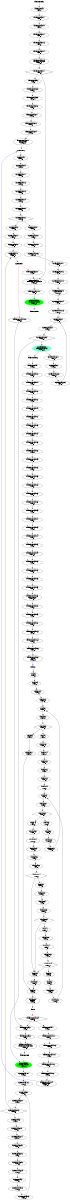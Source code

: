 digraph "CFG" {
fontsize=10;
orientation="portrait";
rankdir="TB";
size="10,8";
_thrFunc0___bb [fontsize=10, label="\"_thrFunc0___bb\"\nWCET=4", width="0.01"];
_thrFunc0___bb__7 [fontsize=10, label="\"_thrFunc0___bb__7\"\nWCET=4", width="0.01"];
_thrFunc0___bb__9 [fontsize=10, label="\"_thrFunc0___bb__9\"\nWCET=4", width="0.01"];
_thrFunc0___bb__11 [fontsize=10, label="\"_thrFunc0___bb__11\"\nWCET=4", width="0.01"];
_thrFunc0___bb__13 [fontsize=10, label="\"_thrFunc0___bb__13\"\nWCET=4", width="0.01"];
_thrFunc0___bb__14 [fontsize=10, label="\"_thrFunc0___bb__14\"\nWCET=4", width="0.01"];
_thrFunc0___bb__15 [fontsize=10, label="_thrFunc0___bb__15\n(_thrFunc0_)mysingle\nWCET=13", width="0.01"];
_thrFunc0___bb__17 [fontsize=10, label="\"_thrFunc0___bb__17\"\nWCET=5", shape=diamond, width="0.01"];
_thrFunc0___bb8 [fontsize=10, label="\"_thrFunc0___bb8\"\nWCET=4", width="0.01"];
_thrFunc0___bb8__2 [fontsize=10, label="\"_thrFunc0___bb8__2\"\nWCET=4", width="0.01"];
_thrFunc0___bb8__5 [fontsize=10, label="\"_thrFunc0___bb8__5\"\nWCET=13", width="0.01"];
_thrFunc0___bb8__6 [fontsize=10, label="\"_thrFunc0___bb8__6\"\nWCET=4", width="0.01"];
_thrFunc0___bb8__7 [fontsize=10, label="\"_thrFunc0___bb8__7\"\nWCET=4", width="0.01"];
_thrFunc0___bb8__8 [fontsize=10, label="\"_thrFunc0___bb8__8\"\nWCET=4", width="0.01"];
_thrFunc0___bb8__9 [fontsize=10, label="\"_thrFunc0___bb8__9\"\nWCET=4", width="0.01"];
_thrFunc0___bb8__10 [fontsize=10, label="_thrFunc0___bb8__10\nCALL nqueens\nWCET=13", width="0.01"];
_thrFunc0___bb8__11 [fontsize=10, label="\"_thrFunc0___bb8__11\"\nWCET=0", width="0.01"];
_thrFunc0___bb17 [fontsize=10, label="_thrFunc0___bb17\n(_thrFunc0_)leaving_single\nWCET=13", width="0.01"];
_thrFunc0___bb17__1 [fontsize=10, label="\"_thrFunc0___bb17__1\"\nWCET=0", width="0.01"];
_thrFunc0___bb18 [color=green, fontsize=10, label="_thrFunc0___bb18\n(_thrFunc0_)taskwait\nWCET=13", style=filled, width="0.01"];
_thrFunc0__entry [color="white", fontsize=10, height="0.01", label="_thrFunc0__entry", width="0.01"];
_thrFunc0__exit [color="white", fontsize=10, label="_thrFunc0__exit", width="0.01"];
nqueens__bb [fontsize=10, label="\"nqueens__bb\"\nWCET=4", width="0.01"];
nqueens__bb__9 [fontsize=10, label="\"nqueens__bb__9\"\nWCET=4", width="0.01"];
nqueens__bb__11 [fontsize=10, label="\"nqueens__bb__11\"\nWCET=4", width="0.01"];
nqueens__bb__13 [fontsize=10, label="\"nqueens__bb__13\"\nWCET=4", width="0.01"];
nqueens__bb__15 [fontsize=10, label="\"nqueens__bb__15\"\nWCET=4", width="0.01"];
nqueens__bb__19 [fontsize=10, label="\"nqueens__bb__19\"\nWCET=4", width="0.01"];
nqueens__bb__20 [fontsize=10, label="\"nqueens__bb__20\"\nWCET=4", width="0.01"];
nqueens__bb__22 [fontsize=10, label="\"nqueens__bb__22\"\nWCET=5", shape=diamond, width="0.01"];
nqueens__bb8 [fontsize=10, label="\"nqueens__bb8\"\nWCET=4", width="0.01"];
nqueens__bb8__1 [fontsize=10, label="\"nqueens__bb8__1\"\nWCET=4", width="0.01"];
nqueens__bb8__2 [fontsize=10, label="\"nqueens__bb8__2\"\nWCET=0", width="0.01"];
nqueens__bb10 [fontsize=10, label="\"nqueens__bb10\"\nWCET=4", width="0.01"];
nqueens__bb10__1 [fontsize=10, label="\"nqueens__bb10__1\"\nWCET=4", width="0.01"];
nqueens__bb10__2 [fontsize=10, label="\"nqueens__bb10__2\"\nWCET=4", width="0.01"];
nqueens__bb10__5 [fontsize=10, label="\"nqueens__bb10__5\"\nWCET=13", width="0.01"];
nqueens__bb10__7 [fontsize=10, label="\"nqueens__bb10__7\"\nWCET=4", width="0.01"];
nqueens__bb10__8 [fontsize=10, label="\"nqueens__bb10__8\"\nWCET=4", width="0.01"];
nqueens__bb10__10 [fontsize=10, label="\"nqueens__bb10__10\"\nWCET=4", width="0.01"];
nqueens__bb10__13 [fontsize=10, label="nqueens__bb10__13\nCALL memset\nWCET=18", width="0.01"];
nqueens__bb10__14 [fontsize=10, label="\"nqueens__bb10__14\"\nWCET=4", width="0.01"];
nqueens__bb10__15 [fontsize=10, label="\"nqueens__bb10__15\"\nWCET=0", width="0.01"];
nqueens__bb22 [fontsize=10, label="\"nqueens__bb22\"\nWCET=4", width="0.01"];
nqueens__bb22__1 [fontsize=10, label="\"nqueens__bb22__1\"\nWCET=4", width="0.01"];
nqueens__bb22__3 [fontsize=10, label="\"nqueens__bb22__3\"\nWCET=5", shape=diamond, width="0.01"];
nqueens__bb26 [color=aquamarine, fontsize=10, label="nqueens__bb26\nCREATE _taskFunc0_\nWCET=13", style=filled, width="0.01"];
nqueens__bb26__1 [fontsize=10, label="\"nqueens__bb26__1\"\nWCET=0", width="0.01"];
nqueens__bb28 [fontsize=10, label="\"nqueens__bb28\"\nWCET=4", width="0.01"];
nqueens__bb28__2 [fontsize=10, label="\"nqueens__bb28__2\"\nWCET=6", width="0.01"];
nqueens__bb28__3 [fontsize=10, label="\"nqueens__bb28__3\"\nWCET=0", width="0.01"];
nqueens__bb31 [color=green, fontsize=10, label="nqueens__bb31\n(nqueens)taskwait\nWCET=13", style=filled, width="0.01"];
nqueens__bb31__1 [fontsize=10, label="\"nqueens__bb31__1\"\nWCET=4", width="0.01"];
nqueens__bb31__2 [fontsize=10, label="\"nqueens__bb31__2\"\nWCET=0", width="0.01"];
nqueens__bb32 [fontsize=10, label="\"nqueens__bb32\"\nWCET=4", width="0.01"];
nqueens__bb32__1 [fontsize=10, label="\"nqueens__bb32__1\"\nWCET=4", width="0.01"];
nqueens__bb32__3 [fontsize=10, label="\"nqueens__bb32__3\"\nWCET=5", shape=diamond, width="0.01"];
nqueens__bb36 [fontsize=10, label="\"nqueens__bb36\"\nWCET=4", width="0.01"];
nqueens__bb36__2 [fontsize=10, label="\"nqueens__bb36__2\"\nWCET=4", width="0.01"];
nqueens__bb36__4 [fontsize=10, label="\"nqueens__bb36__4\"\nWCET=11", width="0.01"];
nqueens__bb36__5 [fontsize=10, label="\"nqueens__bb36__5\"\nWCET=4", width="0.01"];
nqueens__bb36__6 [fontsize=10, label="\"nqueens__bb36__6\"\nWCET=4", width="0.01"];
nqueens__bb36__8 [fontsize=10, label="\"nqueens__bb36__8\"\nWCET=6", width="0.01"];
nqueens__bb36__9 [fontsize=10, label="\"nqueens__bb36__9\"\nWCET=0", width="0.01"];
nqueens__bb45 [fontsize=10, label="\"nqueens__bb45\"\nWCET=4", width="0.01"];
nqueens__bb45__2 [fontsize=10, label="\"nqueens__bb45__2\"\nWCET=6", width="0.01"];
nqueens__bb45__3 [fontsize=10, label="\"nqueens__bb45__3\"\nWCET=0", width="0.01"];
nqueens__bb48 [fontsize=10, label="\"nqueens__bb48\"\nRETURN\nWCET=0", width="0.01"];
nqueens_entry [color="white", fontsize=10, height="0.01", label="nqueens_entry", width="0.01"];
nqueens_exit [color="white", fontsize=10, label="nqueens_exit", width="0.01"];
_taskFunc0___bb [fontsize=10, label="\"_taskFunc0___bb\"\nWCET=4", width="0.01"];
_taskFunc0___bb__12 [fontsize=10, label="\"_taskFunc0___bb__12\"\nWCET=4", width="0.01"];
_taskFunc0___bb__14 [fontsize=10, label="\"_taskFunc0___bb__14\"\nWCET=4", width="0.01"];
_taskFunc0___bb__16 [fontsize=10, label="\"_taskFunc0___bb__16\"\nWCET=4", width="0.01"];
_taskFunc0___bb__18 [fontsize=10, label="\"_taskFunc0___bb__18\"\nWCET=4", width="0.01"];
_taskFunc0___bb__19 [fontsize=10, label="\"_taskFunc0___bb__19\"\nWCET=4", width="0.01"];
_taskFunc0___bb__21 [fontsize=10, label="\"_taskFunc0___bb__21\"\nWCET=4", width="0.01"];
_taskFunc0___bb__23 [fontsize=10, label="\"_taskFunc0___bb__23\"\nWCET=6", width="0.01"];
_taskFunc0___bb__24 [fontsize=10, label="\"_taskFunc0___bb__24\"\nWCET=4", width="0.01"];
_taskFunc0___bb__26 [fontsize=10, label="\"_taskFunc0___bb__26\"\nWCET=4", width="0.01"];
_taskFunc0___bb__28 [fontsize=10, label="\"_taskFunc0___bb__28\"\nWCET=6", width="0.01"];
_taskFunc0___bb__29 [fontsize=10, label="\"_taskFunc0___bb__29\"\nWCET=4", width="0.01"];
_taskFunc0___bb__31 [fontsize=10, label="\"_taskFunc0___bb__31\"\nWCET=4", width="0.01"];
_taskFunc0___bb__33 [fontsize=10, label="\"_taskFunc0___bb__33\"\nWCET=6", width="0.01"];
_taskFunc0___bb__34 [fontsize=10, label="\"_taskFunc0___bb__34\"\nWCET=4", width="0.01"];
_taskFunc0___bb__36 [fontsize=10, label="\"_taskFunc0___bb__36\"\nWCET=4", width="0.01"];
_taskFunc0___bb__38 [fontsize=10, label="\"_taskFunc0___bb__38\"\nWCET=6", width="0.01"];
_taskFunc0___bb__39 [fontsize=10, label="\"_taskFunc0___bb__39\"\nWCET=4", width="0.01"];
_taskFunc0___bb__41 [fontsize=10, label="\"_taskFunc0___bb__41\"\nWCET=4", width="0.01"];
_taskFunc0___bb__43 [fontsize=10, label="\"_taskFunc0___bb__43\"\nWCET=6", width="0.01"];
_taskFunc0___bb__44 [fontsize=10, label="\"_taskFunc0___bb__44\"\nWCET=4", width="0.01"];
_taskFunc0___bb__46 [fontsize=10, label="\"_taskFunc0___bb__46\"\nWCET=4", width="0.01"];
_taskFunc0___bb__49 [fontsize=10, label="\"_taskFunc0___bb__49\"\nWCET=13", width="0.01"];
_taskFunc0___bb__50 [fontsize=10, label="\"_taskFunc0___bb__50\"\nWCET=4", width="0.01"];
_taskFunc0___bb__51 [fontsize=10, label="\"_taskFunc0___bb__51\"\nWCET=4", width="0.01"];
_taskFunc0___bb__52 [fontsize=10, label="\"_taskFunc0___bb__52\"\nWCET=4", width="0.01"];
_taskFunc0___bb__53 [fontsize=10, label="\"_taskFunc0___bb__53\"\nWCET=4", width="0.01"];
_taskFunc0___bb__56 [fontsize=10, label="_taskFunc0___bb__56\nCALL memcpy\nWCET=18", width="0.01"];
_taskFunc0___bb__57 [fontsize=10, label="\"_taskFunc0___bb__57\"\nWCET=4", width="0.01"];
_taskFunc0___bb__59 [fontsize=10, label="\"_taskFunc0___bb__59\"\nWCET=4", width="0.01"];
_taskFunc0___bb__61 [fontsize=10, label="\"_taskFunc0___bb__61\"\nWCET=4", width="0.01"];
_taskFunc0___bb__63 [fontsize=10, label="\"_taskFunc0___bb__63\"\nWCET=11", width="0.01"];
_taskFunc0___bb__64 [fontsize=10, label="\"_taskFunc0___bb__64\"\nWCET=4", width="0.01"];
_taskFunc0___bb__66 [fontsize=10, label="\"_taskFunc0___bb__66\"\nWCET=4", width="0.01"];
_taskFunc0___bb__67 [fontsize=10, label="_taskFunc0___bb__67\nCALL ok\nWCET=15", width="0.01"];
_taskFunc0___bb__69 [fontsize=10, label="\"_taskFunc0___bb__69\"\nWCET=5", shape=diamond, width="0.01"];
_taskFunc0___bb41 [fontsize=10, label="\"_taskFunc0___bb41\"\nWCET=4", width="0.01"];
_taskFunc0___bb41__1 [fontsize=10, label="\"_taskFunc0___bb41__1\"\nWCET=4", width="0.01"];
_taskFunc0___bb41__3 [fontsize=10, label="\"_taskFunc0___bb41__3\"\nWCET=4", width="0.01"];
_taskFunc0___bb41__4 [fontsize=10, label="\"_taskFunc0___bb41__4\"\nWCET=4", width="0.01"];
_taskFunc0___bb41__6 [fontsize=10, label="\"_taskFunc0___bb41__6\"\nWCET=4", width="0.01"];
_taskFunc0___bb41__8 [fontsize=10, label="\"_taskFunc0___bb41__8\"\nWCET=4", width="0.01"];
_taskFunc0___bb41__9 [fontsize=10, label="_taskFunc0___bb41__9\nCALL nqueens\nWCET=22", width="0.01"];
_taskFunc0___bb41__10 [fontsize=10, label="\"_taskFunc0___bb41__10\"\nWCET=0", width="0.01"];
_taskFunc0___bb51 [fontsize=10, label="\"_taskFunc0___bb51\"\nWCET=0", width="0.01"];
_taskFunc0___bb52 [fontsize=10, label="\"_taskFunc0___bb52\"\nWCET=4", width="0.01"];
_taskFunc0___bb52__2 [fontsize=10, label="_taskFunc0___bb52__2\n(_taskFunc0_)taskenv_free\nWCET=13", width="0.01"];
_taskFunc0__entry [color="white", fontsize=10, height="0.01", label="_taskFunc0__entry", width="0.01"];
_taskFunc0__exit [color="white", fontsize=10, label="_taskFunc0__exit", width="0.01"];
ok__bb [fontsize=10, label="\"ok__bb\"\nWCET=4", width="0.01"];
ok__bb__9 [fontsize=10, label="\"ok__bb__9\"\nWCET=4", width="0.01"];
ok__bb__15 [fontsize=10, label="\"ok__bb__15\"\nWCET=4", width="0.01"];
ok__bb__16 [fontsize=10, label="\"ok__bb__16\"\nWCET=0", width="0.01"];
ok__bb3 [fontsize=10, label="\"ok__bb3\"\nWCET=4", width="0.01"];
ok__bb3__1 [fontsize=10, label="\"ok__bb3__1\"\nWCET=4", width="0.01"];
ok__bb3__3 [fontsize=10, label="\"ok__bb3__3\"\nWCET=5", shape=diamond, width="0.01"];
ok__bb7 [fontsize=10, label="\"ok__bb7\"\nWCET=4", width="0.01"];
ok__bb7__2 [fontsize=10, label="\"ok__bb7__2\"\nWCET=4", width="0.01"];
ok__bb7__4 [fontsize=10, label="\"ok__bb7__4\"\nWCET=11", width="0.01"];
ok__bb7__5 [fontsize=10, label="\"ok__bb7__5\"\nWCET=4", width="0.01"];
ok__bb7__6 [fontsize=10, label="\"ok__bb7__6\"\nWCET=4", width="0.01"];
ok__bb7__8 [fontsize=10, label="\"ok__bb7__8\"\nWCET=6", width="0.01"];
ok__bb7__9 [fontsize=10, label="\"ok__bb7__9\"\nWCET=0", width="0.01"];
ok__bb15 [fontsize=10, label="\"ok__bb15\"\nWCET=4", width="0.01"];
ok__bb15__1 [fontsize=10, label="\"ok__bb15__1\"\nWCET=4", width="0.01"];
ok__bb15__3 [fontsize=10, label="\"ok__bb15__3\"\nWCET=5", shape=diamond, width="0.01"];
ok__bb19 [fontsize=10, label="\"ok__bb19\"\nWCET=4", width="0.01"];
ok__bb19__2 [fontsize=10, label="\"ok__bb19__2\"\nWCET=4", width="0.01"];
ok__bb19__4 [fontsize=10, label="\"ok__bb19__4\"\nWCET=11", width="0.01"];
ok__bb19__5 [fontsize=10, label="\"ok__bb19__5\"\nWCET=4", width="0.01"];
ok__bb19__6 [fontsize=10, label="\"ok__bb19__6\"\nWCET=4", width="0.01"];
ok__bb19__8 [fontsize=10, label="\"ok__bb19__8\"\nWCET=4", width="0.01"];
ok__bb19__11 [fontsize=10, label="\"ok__bb19__11\"\nWCET=7", shape=diamond, width="0.01"];
ok__bb30 [fontsize=10, label="\"ok__bb30\"\nWCET=4", width="0.01"];
ok__bb30__2 [fontsize=10, label="\"ok__bb30__2\"\nWCET=4", width="0.01"];
ok__bb30__4 [fontsize=10, label="\"ok__bb30__4\"\nWCET=4", width="0.01"];
ok__bb30__5 [fontsize=10, label="\"ok__bb30__5\"\nWCET=4", width="0.01"];
ok__bb30__9 [fontsize=10, label="\"ok__bb30__9\"\nWCET=11", shape=diamond, width="0.01"];
ok__bb40 [fontsize=10, label="\"ok__bb40\"\nWCET=4", width="0.01"];
ok__bb40__2 [fontsize=10, label="\"ok__bb40__2\"\nWCET=4", width="0.01"];
ok__bb40__4 [fontsize=10, label="\"ok__bb40__4\"\nWCET=4", width="0.01"];
ok__bb40__5 [fontsize=10, label="\"ok__bb40__5\"\nWCET=4", width="0.01"];
ok__bb40__9 [fontsize=10, label="\"ok__bb40__9\"\nWCET=11", shape=diamond, width="0.01"];
ok__bb50 [fontsize=10, label="\"ok__bb50\"\nWCET=4", width="0.01"];
ok__bb50__1 [fontsize=10, label="\"ok__bb50__1\"\nWCET=0", width="0.01"];
ok__bb51 [fontsize=10, label="\"ok__bb51\"\nWCET=0", width="0.01"];
ok__bb52 [fontsize=10, label="\"ok__bb52\"\nWCET=4", width="0.01"];
ok__bb52__2 [fontsize=10, label="\"ok__bb52__2\"\nWCET=6", width="0.01"];
ok__bb52__3 [fontsize=10, label="\"ok__bb52__3\"\nWCET=0", width="0.01"];
ok__bb55 [fontsize=10, label="\"ok__bb55\"\nWCET=0", width="0.01"];
ok__bb56 [fontsize=10, label="\"ok__bb56\"\nWCET=4", width="0.01"];
ok__bb56__2 [fontsize=10, label="\"ok__bb56__2\"\nWCET=6", width="0.01"];
ok__bb56__3 [fontsize=10, label="\"ok__bb56__3\"\nWCET=0", width="0.01"];
ok__bb59 [fontsize=10, label="\"ok__bb59\"\nWCET=4", width="0.01"];
ok__bb59__1 [fontsize=10, label="\"ok__bb59__1\"\nWCET=0", width="0.01"];
ok__bb60 [fontsize=10, label="\"ok__bb60\"\nWCET=4", width="0.01"];
ok__bb60__1 [fontsize=10, label="\"ok__bb60__1\"\nRETURN\nWCET=0", width="0.01"];
ok_entry [color="white", fontsize=10, height="0.01", label="ok_entry", width="0.01"];
ok_exit [color="white", fontsize=10, label="ok_exit", width="0.01"];
_thrFunc0___bb -> _thrFunc0___bb__7  [key=0];
_thrFunc0___bb__7 -> _thrFunc0___bb__9  [key=0];
_thrFunc0___bb__9 -> _thrFunc0___bb__11  [key=0];
_thrFunc0___bb__11 -> _thrFunc0___bb__13  [key=0];
_thrFunc0___bb__13 -> _thrFunc0___bb__14  [key=0];
_thrFunc0___bb__14 -> _thrFunc0___bb__15  [key=0];
_thrFunc0___bb__15 -> _thrFunc0___bb__17  [key=0];
_thrFunc0___bb__17 -> _thrFunc0___bb8  [key=0];
_thrFunc0___bb__17 -> _thrFunc0___bb17  [key=0];
_thrFunc0___bb8 -> _thrFunc0___bb8__2  [key=0];
_thrFunc0___bb8__2 -> _thrFunc0___bb8__5  [key=0];
_thrFunc0___bb8__5 -> _thrFunc0___bb8__6  [key=0];
_thrFunc0___bb8__6 -> _thrFunc0___bb8__7  [key=0];
_thrFunc0___bb8__7 -> _thrFunc0___bb8__8  [key=0];
_thrFunc0___bb8__8 -> _thrFunc0___bb8__9  [key=0];
_thrFunc0___bb8__9 -> _thrFunc0___bb8__10  [key=0];
_thrFunc0___bb8__10 -> nqueens_entry  [color=blue, key=0];
_thrFunc0___bb8__11 -> _thrFunc0___bb17  [key=0];
_thrFunc0___bb17 -> _thrFunc0___bb17__1  [key=0];
_thrFunc0___bb17__1 -> _thrFunc0___bb18  [key=0];
_thrFunc0___bb18 -> _thrFunc0__exit  [key=0];
_thrFunc0__entry -> _thrFunc0___bb  [key=0];
nqueens__bb -> nqueens__bb__9  [key=0];
nqueens__bb__9 -> nqueens__bb__11  [key=0];
nqueens__bb__11 -> nqueens__bb__13  [key=0];
nqueens__bb__13 -> nqueens__bb__15  [key=0];
nqueens__bb__15 -> nqueens__bb__19  [key=0];
nqueens__bb__19 -> nqueens__bb__20  [key=0];
nqueens__bb__20 -> nqueens__bb__22  [key=0];
nqueens__bb__22 -> nqueens__bb8  [key=0];
nqueens__bb__22 -> nqueens__bb10  [key=0];
nqueens__bb8 -> nqueens__bb8__1  [key=0];
nqueens__bb8__1 -> nqueens__bb8__2  [key=0];
nqueens__bb8__2 -> nqueens__bb48  [key=0];
nqueens__bb10 -> nqueens__bb10__1  [key=0];
nqueens__bb10__1 -> nqueens__bb10__2  [key=0];
nqueens__bb10__2 -> nqueens__bb10__5  [key=0];
nqueens__bb10__5 -> nqueens__bb10__7  [key=0];
nqueens__bb10__7 -> nqueens__bb10__8  [key=0];
nqueens__bb10__8 -> nqueens__bb10__10  [key=0];
nqueens__bb10__10 -> nqueens__bb10__13  [key=0];
nqueens__bb10__13 -> nqueens__bb10__14  [key=0];
nqueens__bb10__14 -> nqueens__bb10__15  [key=0];
nqueens__bb10__15 -> nqueens__bb22  [key=0];
nqueens__bb22 -> nqueens__bb22__1  [key=0];
nqueens__bb22__1 -> nqueens__bb22__3  [key=0];
nqueens__bb22__3 -> nqueens__bb26  [key=0];
nqueens__bb22__3 -> nqueens__bb31  [key=0];
nqueens__bb26 -> nqueens__bb26__1  [key=0];
nqueens__bb26 -> _taskFunc0__entry  [color=blue, key=0];
nqueens__bb26__1 -> nqueens__bb28  [key=0];
nqueens__bb28 -> nqueens__bb28__2  [key=0];
nqueens__bb28__2 -> nqueens__bb28__3  [key=0];
nqueens__bb28__3 -> nqueens__bb22  [key=0];
nqueens__bb31 -> nqueens__bb31__1  [key=0];
nqueens__bb31__1 -> nqueens__bb31__2  [key=0];
nqueens__bb31__2 -> nqueens__bb32  [key=0];
nqueens__bb32 -> nqueens__bb32__1  [key=0];
nqueens__bb32__1 -> nqueens__bb32__3  [key=0];
nqueens__bb32__3 -> nqueens__bb36  [key=0];
nqueens__bb32__3 -> nqueens__bb48  [key=0];
nqueens__bb36 -> nqueens__bb36__2  [key=0];
nqueens__bb36__2 -> nqueens__bb36__4  [key=0];
nqueens__bb36__4 -> nqueens__bb36__5  [key=0];
nqueens__bb36__5 -> nqueens__bb36__6  [key=0];
nqueens__bb36__6 -> nqueens__bb36__8  [key=0];
nqueens__bb36__8 -> nqueens__bb36__9  [key=0];
nqueens__bb36__9 -> nqueens__bb45  [key=0];
nqueens__bb45 -> nqueens__bb45__2  [key=0];
nqueens__bb45__2 -> nqueens__bb45__3  [key=0];
nqueens__bb45__3 -> nqueens__bb32  [key=0];
nqueens__bb48 -> nqueens_exit  [key=0];
nqueens_entry -> nqueens__bb  [key=0];
nqueens_exit -> _thrFunc0___bb8__11  [color=red, key=0];
nqueens_exit -> _taskFunc0___bb41__10  [color=red, key=0];
_taskFunc0___bb -> _taskFunc0___bb__12  [key=0];
_taskFunc0___bb__12 -> _taskFunc0___bb__14  [key=0];
_taskFunc0___bb__14 -> _taskFunc0___bb__16  [key=0];
_taskFunc0___bb__16 -> _taskFunc0___bb__18  [key=0];
_taskFunc0___bb__18 -> _taskFunc0___bb__19  [key=0];
_taskFunc0___bb__19 -> _taskFunc0___bb__21  [key=0];
_taskFunc0___bb__21 -> _taskFunc0___bb__23  [key=0];
_taskFunc0___bb__23 -> _taskFunc0___bb__24  [key=0];
_taskFunc0___bb__24 -> _taskFunc0___bb__26  [key=0];
_taskFunc0___bb__26 -> _taskFunc0___bb__28  [key=0];
_taskFunc0___bb__28 -> _taskFunc0___bb__29  [key=0];
_taskFunc0___bb__29 -> _taskFunc0___bb__31  [key=0];
_taskFunc0___bb__31 -> _taskFunc0___bb__33  [key=0];
_taskFunc0___bb__33 -> _taskFunc0___bb__34  [key=0];
_taskFunc0___bb__34 -> _taskFunc0___bb__36  [key=0];
_taskFunc0___bb__36 -> _taskFunc0___bb__38  [key=0];
_taskFunc0___bb__38 -> _taskFunc0___bb__39  [key=0];
_taskFunc0___bb__39 -> _taskFunc0___bb__41  [key=0];
_taskFunc0___bb__41 -> _taskFunc0___bb__43  [key=0];
_taskFunc0___bb__43 -> _taskFunc0___bb__44  [key=0];
_taskFunc0___bb__44 -> _taskFunc0___bb__46  [key=0];
_taskFunc0___bb__46 -> _taskFunc0___bb__49  [key=0];
_taskFunc0___bb__49 -> _taskFunc0___bb__50  [key=0];
_taskFunc0___bb__50 -> _taskFunc0___bb__51  [key=0];
_taskFunc0___bb__51 -> _taskFunc0___bb__52  [key=0];
_taskFunc0___bb__52 -> _taskFunc0___bb__53  [key=0];
_taskFunc0___bb__53 -> _taskFunc0___bb__56  [key=0];
_taskFunc0___bb__56 -> _taskFunc0___bb__57  [key=0];
_taskFunc0___bb__57 -> _taskFunc0___bb__59  [key=0];
_taskFunc0___bb__59 -> _taskFunc0___bb__61  [key=0];
_taskFunc0___bb__61 -> _taskFunc0___bb__63  [key=0];
_taskFunc0___bb__63 -> _taskFunc0___bb__64  [key=0];
_taskFunc0___bb__64 -> _taskFunc0___bb__66  [key=0];
_taskFunc0___bb__66 -> _taskFunc0___bb__67  [key=0];
_taskFunc0___bb__67 -> ok_entry  [color=blue, key=0];
_taskFunc0___bb__69 -> _taskFunc0___bb41  [key=0];
_taskFunc0___bb__69 -> _taskFunc0___bb51  [key=0];
_taskFunc0___bb41 -> _taskFunc0___bb41__1  [key=0];
_taskFunc0___bb41__1 -> _taskFunc0___bb41__3  [key=0];
_taskFunc0___bb41__3 -> _taskFunc0___bb41__4  [key=0];
_taskFunc0___bb41__4 -> _taskFunc0___bb41__6  [key=0];
_taskFunc0___bb41__6 -> _taskFunc0___bb41__8  [key=0];
_taskFunc0___bb41__8 -> _taskFunc0___bb41__9  [key=0];
_taskFunc0___bb41__9 -> nqueens_entry  [color=blue, key=0];
_taskFunc0___bb41__10 -> _taskFunc0___bb51  [key=0];
_taskFunc0___bb51 -> _taskFunc0___bb52  [key=0];
_taskFunc0___bb52 -> _taskFunc0___bb52__2  [key=0];
_taskFunc0___bb52__2 -> _taskFunc0__exit  [key=0];
_taskFunc0__entry -> _taskFunc0___bb  [key=0];
_taskFunc0__exit -> nqueens__bb31  [color=green, key=0];
ok__bb -> ok__bb__9  [key=0];
ok__bb__9 -> ok__bb__15  [key=0];
ok__bb__15 -> ok__bb__16  [key=0];
ok__bb__16 -> ok__bb3  [key=0];
ok__bb3 -> ok__bb3__1  [key=0];
ok__bb3__1 -> ok__bb3__3  [key=0];
ok__bb3__3 -> ok__bb7  [key=0];
ok__bb3__3 -> ok__bb59  [key=0];
ok__bb7 -> ok__bb7__2  [key=0];
ok__bb7__2 -> ok__bb7__4  [key=0];
ok__bb7__4 -> ok__bb7__5  [key=0];
ok__bb7__5 -> ok__bb7__6  [key=0];
ok__bb7__6 -> ok__bb7__8  [key=0];
ok__bb7__8 -> ok__bb7__9  [key=0];
ok__bb7__9 -> ok__bb15  [key=0];
ok__bb15 -> ok__bb15__1  [key=0];
ok__bb15__1 -> ok__bb15__3  [key=0];
ok__bb15__3 -> ok__bb19  [key=0];
ok__bb15__3 -> ok__bb55  [key=0];
ok__bb19 -> ok__bb19__2  [key=0];
ok__bb19__2 -> ok__bb19__4  [key=0];
ok__bb19__4 -> ok__bb19__5  [key=0];
ok__bb19__5 -> ok__bb19__6  [key=0];
ok__bb19__6 -> ok__bb19__8  [key=0];
ok__bb19__8 -> ok__bb19__11  [key=0];
ok__bb19__11 -> ok__bb50  [key=0];
ok__bb19__11 -> ok__bb30  [key=0];
ok__bb30 -> ok__bb30__2  [key=0];
ok__bb30__2 -> ok__bb30__4  [key=0];
ok__bb30__4 -> ok__bb30__5  [key=0];
ok__bb30__5 -> ok__bb30__9  [key=0];
ok__bb30__9 -> ok__bb50  [key=0];
ok__bb30__9 -> ok__bb40  [key=0];
ok__bb40 -> ok__bb40__2  [key=0];
ok__bb40__2 -> ok__bb40__4  [key=0];
ok__bb40__4 -> ok__bb40__5  [key=0];
ok__bb40__5 -> ok__bb40__9  [key=0];
ok__bb40__9 -> ok__bb50  [key=0];
ok__bb40__9 -> ok__bb51  [key=0];
ok__bb50 -> ok__bb50__1  [key=0];
ok__bb50__1 -> ok__bb60  [key=0];
ok__bb51 -> ok__bb52  [key=0];
ok__bb52 -> ok__bb52__2  [key=0];
ok__bb52__2 -> ok__bb52__3  [key=0];
ok__bb52__3 -> ok__bb15  [key=0];
ok__bb55 -> ok__bb56  [key=0];
ok__bb56 -> ok__bb56__2  [key=0];
ok__bb56__2 -> ok__bb56__3  [key=0];
ok__bb56__3 -> ok__bb3  [key=0];
ok__bb59 -> ok__bb59__1  [key=0];
ok__bb59__1 -> ok__bb60  [key=0];
ok__bb60 -> ok__bb60__1  [key=0];
ok__bb60__1 -> ok_exit  [key=0];
ok_entry -> ok__bb  [key=0];
ok_exit -> _taskFunc0___bb__69  [color=red, key=0];
}
